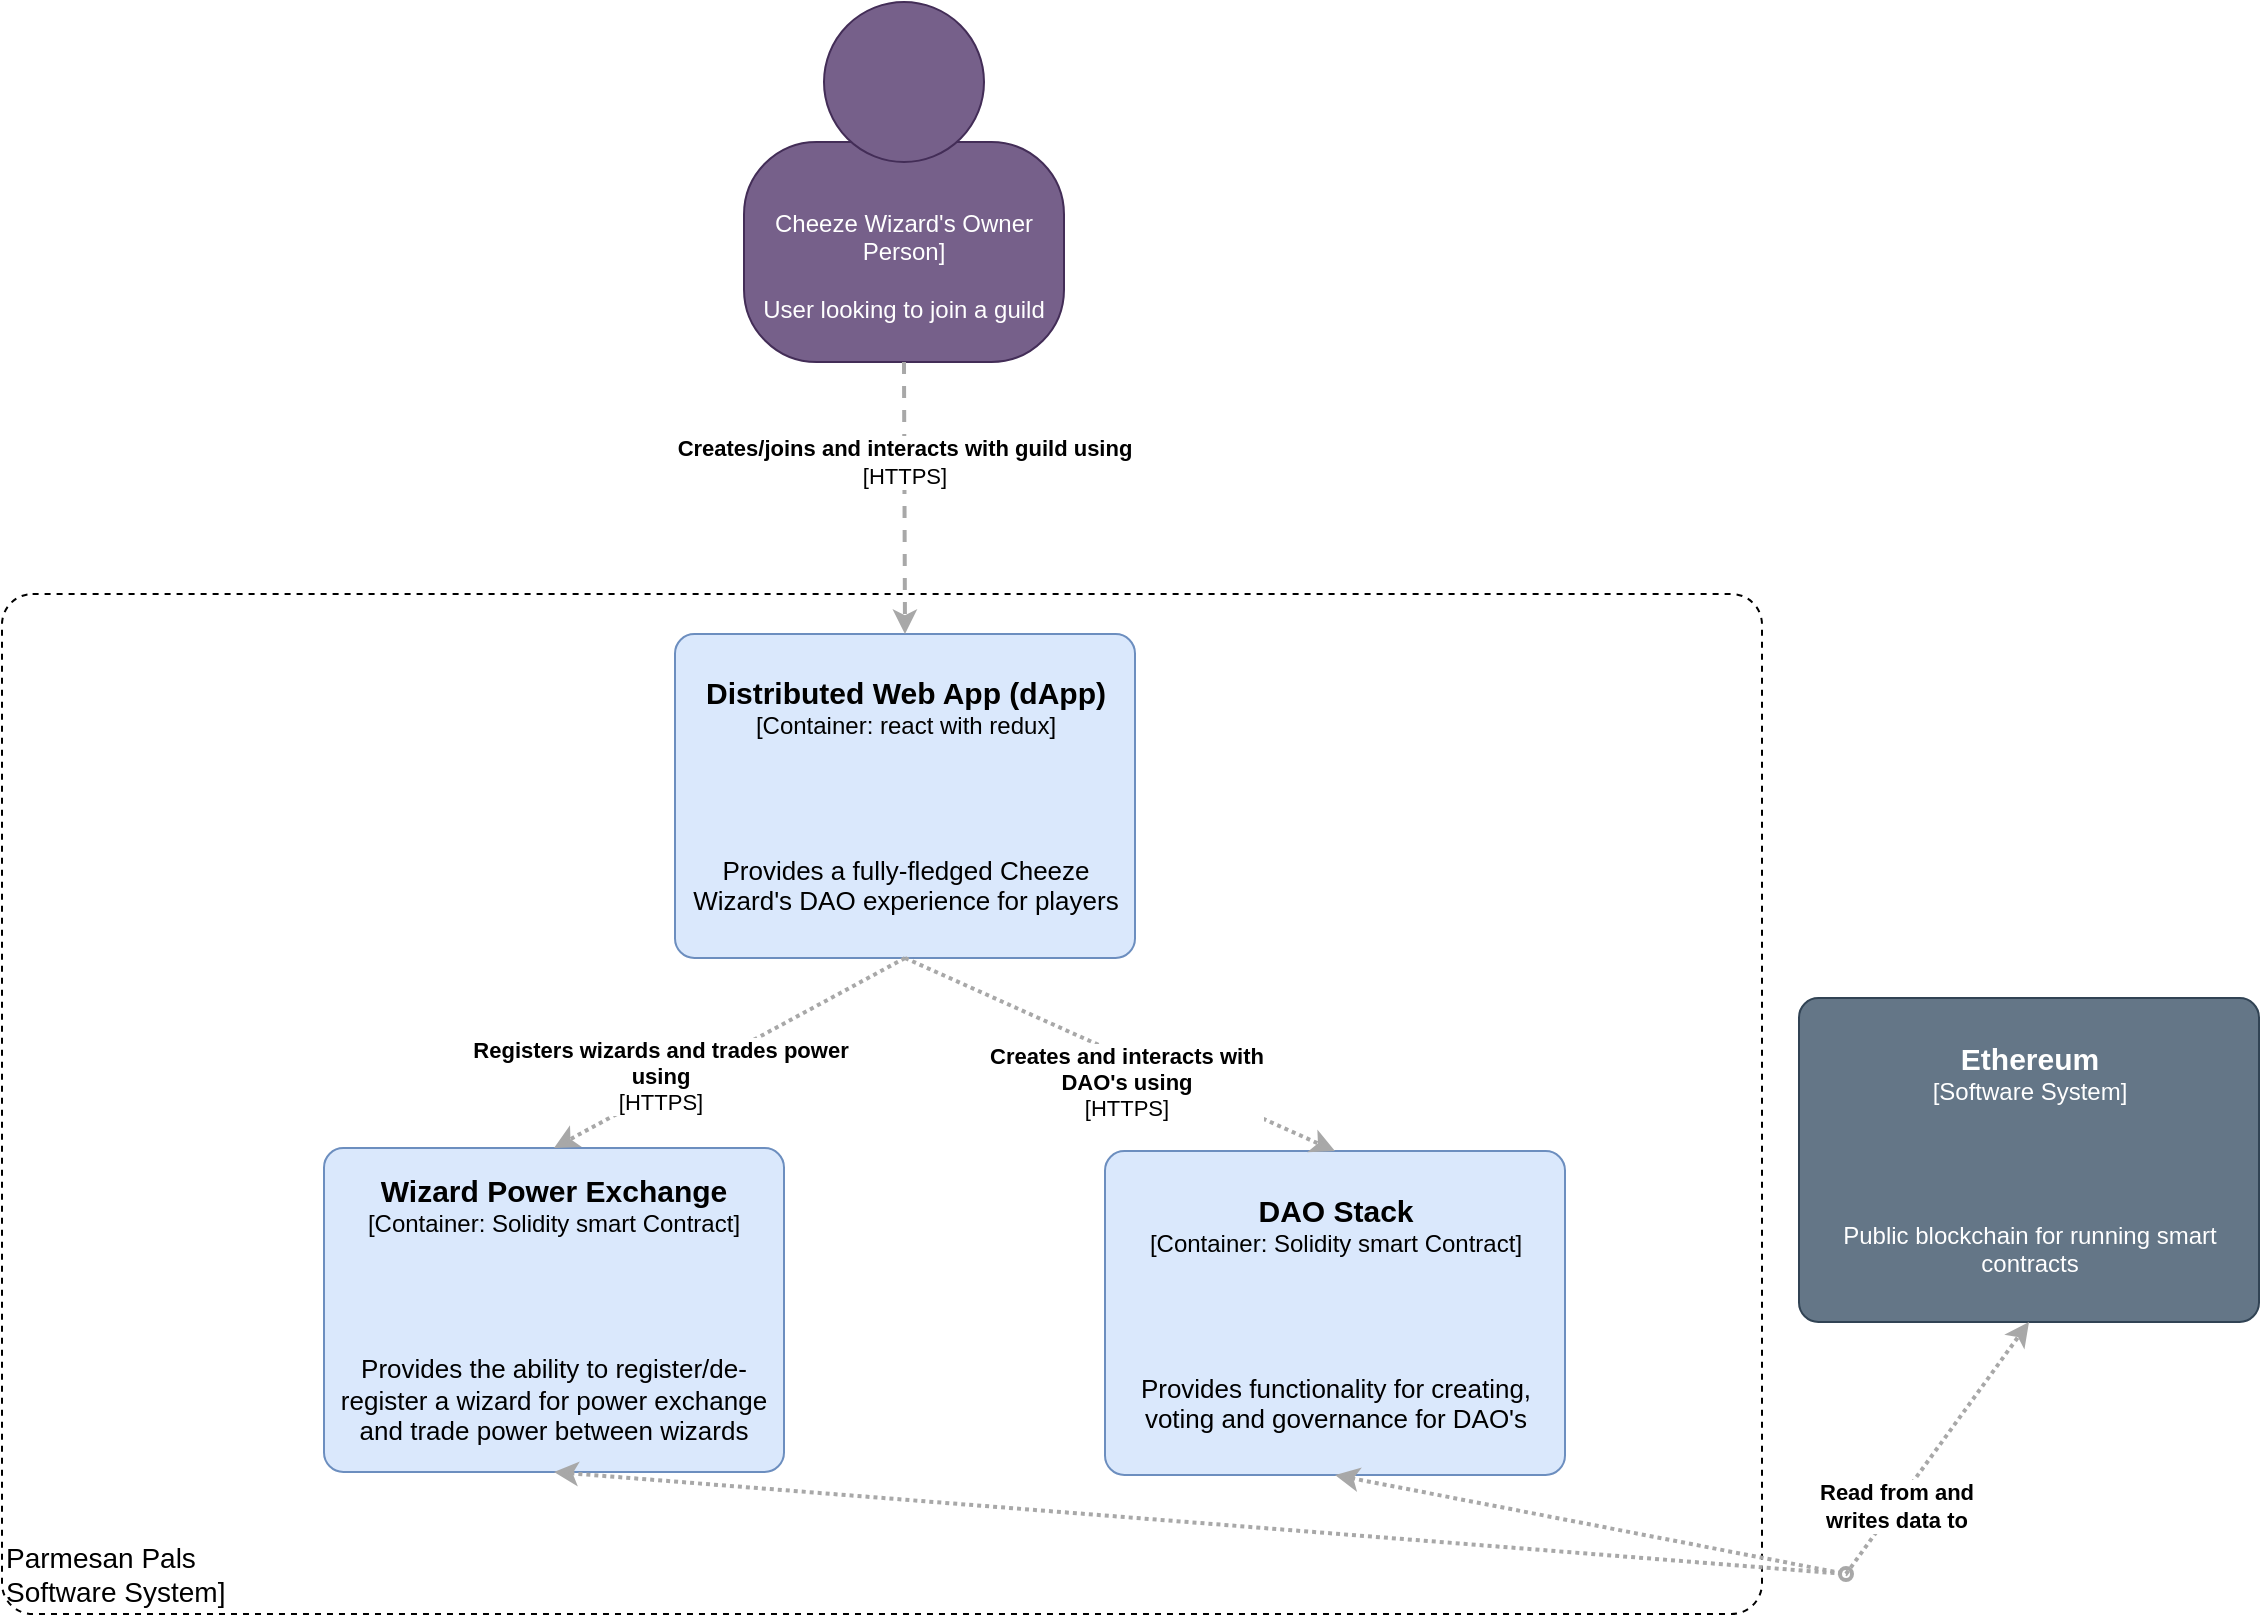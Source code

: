 <mxfile version="12.0.0" type="device" pages="1"><diagram id="WpP64op-yI3gsmTbnjV9" name="Page-1"><mxGraphModel dx="1422" dy="769" grid="1" gridSize="10" guides="1" tooltips="1" connect="1" arrows="1" fold="1" page="1" pageScale="1" pageWidth="1169" pageHeight="827" math="0" shadow="0"><root><mxCell id="0"/><mxCell id="1" parent="0"/><object label="&lt;div style=&quot;font-size: 14px&quot;&gt;&lt;font style=&quot;font-size: 14px&quot;&gt;Parmesan Pals&lt;/font&gt;&lt;/div&gt;&lt;div style=&quot;font-size: 14px&quot;&gt;&lt;font style=&quot;font-size: 14px&quot;&gt;Software System]&lt;br&gt;&lt;/font&gt;&lt;/div&gt;" placeholders="1" c4Name="name" c4Type="ExecutionEnvironment" c4Application="applicationAndVersion" id="DYkau7RyDhsbRVSn6ypq-8"><mxCell style="rounded=1;whiteSpace=wrap;html=1;labelBackgroundColor=none;fillColor=#ffffff;fontColor=#000000;align=left;arcSize=3;strokeColor=#000000;verticalAlign=bottom;dashed=1;" parent="1" vertex="1"><mxGeometry x="28" y="316" width="880" height="510" as="geometry"/><C4ExecutionEnvironment as="c4"/></mxCell></object><mxCell id="DYkau7RyDhsbRVSn6ypq-10" value="" style="group;rounded=0;labelBackgroundColor=none;fillColor=none;fontColor=#000000;align=center;html=1;" parent="1" vertex="1" connectable="0"><mxGeometry x="399" y="20" width="160" height="180" as="geometry"/><C4Person as="c4"/></mxCell><object label="&lt;div&gt;&lt;br&gt;&lt;/div&gt;&lt;div&gt;Cheeze Wizard's Owner&lt;/div&gt;&lt;div&gt;Person]&lt;/div&gt;&lt;div&gt;&lt;br&gt;&lt;/div&gt;&lt;div&gt;User looking to join a guild &lt;br&gt;&lt;/div&gt;" placeholders="1" c4Name="name" c4Type="body" c4Description="Beschreibung" id="DYkau7RyDhsbRVSn6ypq-11"><mxCell style="rounded=1;whiteSpace=wrap;html=1;labelBackgroundColor=none;fillColor=#76608a;fontColor=#ffffff;align=center;arcSize=33;strokeColor=#432D57;" parent="DYkau7RyDhsbRVSn6ypq-10" vertex="1"><mxGeometry y="70" width="160" height="110" as="geometry"/><C4Person as="c4"/></mxCell></object><mxCell id="DYkau7RyDhsbRVSn6ypq-12" value="" style="ellipse;whiteSpace=wrap;html=1;aspect=fixed;rounded=0;labelBackgroundColor=none;fillColor=#76608a;fontSize=12;fontColor=#ffffff;align=center;strokeColor=#432D57;" parent="DYkau7RyDhsbRVSn6ypq-10" vertex="1"><mxGeometry x="40" width="80" height="80" as="geometry"/><C4Person as="c4"/></mxCell><mxCell id="DYkau7RyDhsbRVSn6ypq-21" value="" style="group" parent="1" vertex="1" connectable="0"><mxGeometry x="364.5" y="336" width="230" height="162" as="geometry"/></mxCell><object label="&lt;div&gt;&lt;font size=&quot;1&quot;&gt;&lt;b&gt;&lt;span style=&quot;font-size: 15px&quot;&gt;Distributed Web App (dApp)&lt;/span&gt;&lt;/b&gt;&lt;/font&gt;&lt;/div&gt;&lt;div&gt;&lt;b&gt;&lt;span&gt;&lt;/span&gt;&lt;/b&gt;&lt;font style=&quot;font-size: 12px&quot;&gt;[Container:&amp;nbsp;react with redux]&lt;/font&gt;&lt;/div&gt;&lt;div&gt;&lt;font style=&quot;font-size: 12px&quot;&gt;&lt;br&gt;&lt;/font&gt;&lt;/div&gt;&lt;div&gt;&lt;font style=&quot;font-size: 12px&quot;&gt;&lt;br&gt;&lt;/font&gt;&lt;/div&gt;&lt;div&gt;&lt;font style=&quot;font-size: 12px&quot;&gt;&lt;br&gt;&lt;/font&gt;&lt;/div&gt;&lt;div&gt;&lt;font style=&quot;font-size: 12px&quot;&gt;&lt;br&gt;&lt;/font&gt;&lt;/div&gt;&lt;font style=&quot;font-size: 13px&quot;&gt;Provides a fully-fledged Cheeze Wizard's DAO experience for players&lt;br&gt;&lt;/font&gt;" placeholders="1" c4Name="name" c4Type="Container" c4Technology="technology" c4Description="Beschreibung" id="DYkau7RyDhsbRVSn6ypq-9"><mxCell style="rounded=1;whiteSpace=wrap;html=1;labelBackgroundColor=none;fillColor=#dae8fc;fontColor=#000000;align=center;arcSize=6;strokeColor=#6c8ebf;gradientColor=none;" parent="DYkau7RyDhsbRVSn6ypq-21" vertex="1"><mxGeometry width="230" height="162" as="geometry"/><C4Container as="c4"/></mxCell></object><mxCell id="DYkau7RyDhsbRVSn6ypq-17" value="" style="shape=image;imageAspect=0;aspect=fixed;verticalLabelPosition=bottom;verticalAlign=top;dashed=1;gradientColor=none;image=https://cdn-media-1.freecodecamp.org/images/1*qUlxDdY3T-rDtJ4LhLGkEg.png;" parent="DYkau7RyDhsbRVSn6ypq-21" vertex="1"><mxGeometry x="45" y="50" width="85" height="60" as="geometry"/></mxCell><mxCell id="DYkau7RyDhsbRVSn6ypq-18" value="" style="shape=image;verticalLabelPosition=bottom;labelBackgroundColor=#ffffff;verticalAlign=top;aspect=fixed;imageAspect=0;image=https://miro.medium.com/max/1400/0*U2DmhXYumRyXH6X1.png;" parent="DYkau7RyDhsbRVSn6ypq-21" vertex="1"><mxGeometry x="127.5" y="58.5" width="50" height="45.29" as="geometry"/></mxCell><mxCell id="DYkau7RyDhsbRVSn6ypq-32" value="" style="group" parent="1" vertex="1" connectable="0"><mxGeometry x="926.5" y="518" width="230" height="162" as="geometry"/></mxCell><object label="&lt;div&gt;&lt;font size=&quot;1&quot;&gt;&lt;b&gt;&lt;span style=&quot;font-size: 15px&quot;&gt;Ethereum &lt;/span&gt;&lt;/b&gt;&lt;/font&gt;&lt;/div&gt;&lt;div&gt;&lt;b&gt;&lt;span&gt;&lt;/span&gt;&lt;/b&gt;&lt;font style=&quot;font-size: 12px&quot;&gt;[Software System]&lt;/font&gt;&lt;/div&gt;&lt;div&gt;&lt;font style=&quot;font-size: 12px&quot;&gt;&lt;br&gt;&lt;/font&gt;&lt;/div&gt;&lt;div&gt;&lt;font style=&quot;font-size: 12px&quot;&gt;&lt;br&gt;&lt;/font&gt;&lt;/div&gt;&lt;div&gt;&lt;font style=&quot;font-size: 12px&quot;&gt;&lt;br&gt;&lt;/font&gt;&lt;/div&gt;&lt;div&gt;&lt;font style=&quot;font-size: 12px&quot;&gt;&lt;br&gt;&lt;/font&gt;&lt;/div&gt;&lt;div&gt;&lt;font style=&quot;font-size: 12px&quot;&gt;Public blockchain for running smart contracts&lt;br&gt;&lt;/font&gt;&lt;/div&gt;" placeholders="1" c4Name="name" c4Type="Container" c4Technology="technology" c4Description="Beschreibung" id="DYkau7RyDhsbRVSn6ypq-33"><mxCell style="rounded=1;whiteSpace=wrap;html=1;labelBackgroundColor=none;fillColor=#647687;fontColor=#ffffff;align=center;arcSize=6;strokeColor=#314354;" parent="DYkau7RyDhsbRVSn6ypq-32" vertex="1"><mxGeometry width="230" height="162" as="geometry"/><C4Container as="c4"/></mxCell></object><mxCell id="DYkau7RyDhsbRVSn6ypq-36" value="" style="shape=image;verticalLabelPosition=bottom;labelBackgroundColor=#ffffff;verticalAlign=top;aspect=fixed;imageAspect=0;image=https://hackernoon.com/hn-images/1*u90cJ3k-ZXvLlgWg1apBEg.png;" parent="DYkau7RyDhsbRVSn6ypq-32" vertex="1"><mxGeometry x="75" y="50" width="79" height="57" as="geometry"/></mxCell><object label="&lt;div style=&quot;text-align: left&quot;&gt;&lt;div style=&quot;text-align: center&quot;&gt;&lt;b&gt;Creates/joins and interacts with guild using&lt;br&gt;&lt;/b&gt;&lt;/div&gt;&lt;div style=&quot;text-align: center&quot;&gt;[HTTPS]&lt;/div&gt;&lt;/div&gt;" c4Type="Relationship" c4Description="Beschreibung" c4Technology="technology" id="DYkau7RyDhsbRVSn6ypq-38"><mxCell style="edgeStyle=none;rounded=0;html=1;jettySize=auto;orthogonalLoop=1;strokeColor=#A8A8A8;strokeWidth=2;fontColor=#000000;jumpStyle=none;dashed=1;exitX=0.5;exitY=1;exitDx=0;exitDy=0;entryX=0.5;entryY=0;entryDx=0;entryDy=0;" parent="1" source="DYkau7RyDhsbRVSn6ypq-11" target="DYkau7RyDhsbRVSn6ypq-9" edge="1"><mxGeometry x="-0.265" width="160" relative="1" as="geometry"><mxPoint x="250" y="210" as="sourcePoint"/><mxPoint x="480" y="300" as="targetPoint"/><mxPoint as="offset"/></mxGeometry><C4Relationship as="c4"/></mxCell></object><mxCell id="DYkau7RyDhsbRVSn6ypq-41" value="" style="group" parent="1" vertex="1" connectable="0"><mxGeometry x="89" y="593" width="780" height="169" as="geometry"/></mxCell><mxCell id="DYkau7RyDhsbRVSn6ypq-22" value="" style="group" parent="DYkau7RyDhsbRVSn6ypq-41" vertex="1" connectable="0"><mxGeometry x="100" width="230" height="162" as="geometry"/></mxCell><object label="&lt;div&gt;&lt;font size=&quot;1&quot;&gt;&lt;b&gt;&lt;span style=&quot;font-size: 15px&quot;&gt;Wizard Power Exchange&lt;/span&gt;&lt;/b&gt;&lt;/font&gt;&lt;/div&gt;&lt;div&gt;&lt;b&gt;&lt;span&gt;&lt;/span&gt;&lt;/b&gt;&lt;font style=&quot;font-size: 12px&quot;&gt;[Container: Solidity smart Contract]&lt;/font&gt;&lt;/div&gt;&lt;div&gt;&lt;font style=&quot;font-size: 12px&quot;&gt;&lt;br&gt;&lt;/font&gt;&lt;/div&gt;&lt;div&gt;&lt;font style=&quot;font-size: 12px&quot;&gt;&lt;br&gt;&lt;/font&gt;&lt;/div&gt;&lt;div&gt;&lt;font style=&quot;font-size: 12px&quot;&gt;&lt;br&gt;&lt;/font&gt;&lt;/div&gt;&lt;div&gt;&lt;font style=&quot;font-size: 12px&quot;&gt;&lt;br&gt;&lt;/font&gt;&lt;/div&gt;&lt;font style=&quot;font-size: 13px&quot;&gt;Provides the ability to register/de-register a wizard for power exchange and trade power between wizards&lt;br&gt;&lt;/font&gt;" placeholders="1" c4Name="name" c4Type="Container" c4Technology="technology" c4Description="Beschreibung" id="DYkau7RyDhsbRVSn6ypq-23"><mxCell style="rounded=1;whiteSpace=wrap;html=1;labelBackgroundColor=none;fillColor=#dae8fc;fontColor=#000000;align=center;arcSize=6;strokeColor=#6c8ebf;gradientColor=none;" parent="DYkau7RyDhsbRVSn6ypq-22" vertex="1"><mxGeometry width="230" height="162" as="geometry"/><C4Container as="c4"/></mxCell></object><mxCell id="DYkau7RyDhsbRVSn6ypq-19" value="" style="shape=image;verticalLabelPosition=bottom;labelBackgroundColor=#ffffff;verticalAlign=top;aspect=fixed;imageAspect=0;image=https://upload.wikimedia.org/wikipedia/commons/thumb/9/98/Solidity_logo.svg/2000px-Solidity_logo.svg.png;" parent="DYkau7RyDhsbRVSn6ypq-22" vertex="1"><mxGeometry x="75" y="40.5" width="75" height="75" as="geometry"/></mxCell><mxCell id="DYkau7RyDhsbRVSn6ypq-29" value="" style="group" parent="DYkau7RyDhsbRVSn6ypq-41" vertex="1" connectable="0"><mxGeometry x="490.5" y="1.5" width="230" height="162" as="geometry"/></mxCell><object label="&lt;div&gt;&lt;font size=&quot;1&quot;&gt;&lt;b&gt;&lt;span style=&quot;font-size: 15px&quot;&gt;DAO Stack&lt;br&gt;&lt;/span&gt;&lt;/b&gt;&lt;/font&gt;&lt;/div&gt;&lt;div&gt;&lt;b&gt;&lt;span&gt;&lt;/span&gt;&lt;/b&gt;&lt;font style=&quot;font-size: 12px&quot;&gt;[Container: Solidity smart Contract]&lt;/font&gt;&lt;/div&gt;&lt;div&gt;&lt;font style=&quot;font-size: 12px&quot;&gt;&lt;br&gt;&lt;/font&gt;&lt;/div&gt;&lt;div&gt;&lt;font style=&quot;font-size: 12px&quot;&gt;&lt;br&gt;&lt;/font&gt;&lt;/div&gt;&lt;div&gt;&lt;font style=&quot;font-size: 12px&quot;&gt;&lt;br&gt;&lt;/font&gt;&lt;/div&gt;&lt;div&gt;&lt;font style=&quot;font-size: 12px&quot;&gt;&lt;br&gt;&lt;/font&gt;&lt;/div&gt;&lt;font style=&quot;font-size: 13px&quot;&gt;Provides functionality for creating, voting and governance for DAO's&lt;br&gt;&lt;/font&gt;" placeholders="1" c4Name="name" c4Type="Container" c4Technology="technology" c4Description="Beschreibung" id="DYkau7RyDhsbRVSn6ypq-30"><mxCell style="rounded=1;whiteSpace=wrap;html=1;labelBackgroundColor=none;fillColor=#dae8fc;fontColor=#000000;align=center;arcSize=6;strokeColor=#6c8ebf;gradientColor=none;" parent="DYkau7RyDhsbRVSn6ypq-29" vertex="1"><mxGeometry width="230" height="162" as="geometry"/><C4Container as="c4"/></mxCell></object><mxCell id="DYkau7RyDhsbRVSn6ypq-31" value="" style="shape=image;verticalLabelPosition=bottom;labelBackgroundColor=#ffffff;verticalAlign=top;aspect=fixed;imageAspect=0;image=https://upload.wikimedia.org/wikipedia/commons/thumb/9/98/Solidity_logo.svg/2000px-Solidity_logo.svg.png;" parent="DYkau7RyDhsbRVSn6ypq-29" vertex="1"><mxGeometry x="75" y="40.5" width="75" height="75" as="geometry"/></mxCell><object label="&lt;div style=&quot;text-align: left&quot;&gt;&lt;div style=&quot;text-align: center&quot;&gt;&lt;b&gt;Read from and &lt;br&gt;&lt;/b&gt;&lt;/div&gt;&lt;div style=&quot;text-align: center&quot;&gt;&lt;b&gt;writes data to&lt;/b&gt;&lt;br&gt;&lt;/div&gt;&lt;/div&gt;" c4Type="Relationship" c4Description="Beschreibung" c4Technology="technology" id="KzkrEWKnZkUzBlSpitEm-8"><mxCell style="edgeStyle=none;rounded=0;html=1;entryX=0.5;entryY=1;jettySize=auto;orthogonalLoop=1;strokeColor=#A8A8A8;strokeWidth=2;fontColor=#000000;jumpStyle=none;dashed=1;dashPattern=1 1;startArrow=classic;startFill=1;endArrow=classic;endFill=1;entryDx=0;entryDy=0;exitX=0.5;exitY=1;exitDx=0;exitDy=0;" parent="1" source="DYkau7RyDhsbRVSn6ypq-30" target="DYkau7RyDhsbRVSn6ypq-33" edge="1"><mxGeometry x="0.453" width="160" relative="1" as="geometry"><mxPoint x="490" y="566" as="sourcePoint"/><mxPoint x="650" y="566" as="targetPoint"/><Array as="points"><mxPoint x="950" y="806"/></Array><mxPoint as="offset"/></mxGeometry><C4Relationship as="c4"/></mxCell></object><object label="" c4Type="Relationship" c4Description="Beschreibung" c4Technology="technology" id="KzkrEWKnZkUzBlSpitEm-11"><mxCell style="edgeStyle=none;rounded=0;html=1;jettySize=auto;orthogonalLoop=1;strokeColor=#A8A8A8;strokeWidth=2;fontColor=#000000;jumpStyle=none;dashed=1;dashPattern=1 1;startArrow=classic;startFill=1;endArrow=oval;endFill=0;exitX=0.5;exitY=1;exitDx=0;exitDy=0;" parent="1" source="DYkau7RyDhsbRVSn6ypq-23" edge="1"><mxGeometry width="160" relative="1" as="geometry"><mxPoint x="340" y="796" as="sourcePoint"/><mxPoint x="950" y="806" as="targetPoint"/></mxGeometry><C4Relationship as="c4"/></mxCell></object><object label="&lt;div align=&quot;center&quot;&gt;&lt;div&gt;&lt;b&gt;Registers wizards and trades power&lt;br&gt;&lt;/b&gt;&lt;/div&gt;&lt;div&gt;&lt;b&gt;using&lt;br&gt;&lt;/b&gt;&lt;/div&gt;&lt;div&gt;[HTTPS]&lt;/div&gt;&lt;/div&gt;" c4Type="Relationship" c4Description="Beschreibung" c4Technology="technology" id="KzkrEWKnZkUzBlSpitEm-12"><mxCell style="edgeStyle=none;rounded=0;html=1;entryX=0.5;entryY=0;jettySize=auto;orthogonalLoop=1;strokeColor=#A8A8A8;strokeWidth=2;fontColor=#000000;jumpStyle=none;dashed=1;dashPattern=1 1;startArrow=none;startFill=0;endArrow=classic;endFill=1;entryDx=0;entryDy=0;exitX=0.5;exitY=1;exitDx=0;exitDy=0;align=center;" parent="1" source="DYkau7RyDhsbRVSn6ypq-9" target="DYkau7RyDhsbRVSn6ypq-23" edge="1"><mxGeometry x="0.364" y="-7" width="160" relative="1" as="geometry"><mxPoint x="180" y="516" as="sourcePoint"/><mxPoint x="340" y="516" as="targetPoint"/><mxPoint as="offset"/></mxGeometry><C4Relationship as="c4"/></mxCell></object><object label="&lt;div&gt;&lt;b&gt;Creates and interacts with &lt;br&gt;&lt;/b&gt;&lt;/div&gt;&lt;div&gt;&lt;b&gt;DAO's using&lt;/b&gt;&lt;/div&gt;&lt;b&gt;&lt;/b&gt;&lt;div align=&quot;center&quot;&gt;&lt;div&gt;[HTTPS]&lt;/div&gt;&lt;/div&gt;" c4Type="Relationship" c4Description="Beschreibung" c4Technology="technology" id="KzkrEWKnZkUzBlSpitEm-16"><mxCell style="edgeStyle=none;rounded=0;html=1;entryX=0.5;entryY=0;jettySize=auto;orthogonalLoop=1;strokeColor=#A8A8A8;strokeWidth=2;fontColor=#000000;jumpStyle=none;dashed=1;dashPattern=1 1;startArrow=none;startFill=0;endArrow=classic;endFill=1;exitX=0.5;exitY=1;exitDx=0;exitDy=0;entryDx=0;entryDy=0;align=center;" parent="1" source="DYkau7RyDhsbRVSn6ypq-9" target="DYkau7RyDhsbRVSn6ypq-30" edge="1"><mxGeometry x="0.071" y="-11" width="160" relative="1" as="geometry"><mxPoint x="489.5" y="508" as="sourcePoint"/><mxPoint x="491.0" y="603" as="targetPoint"/><mxPoint as="offset"/></mxGeometry><C4Relationship as="c4"/></mxCell></object></root></mxGraphModel></diagram></mxfile>